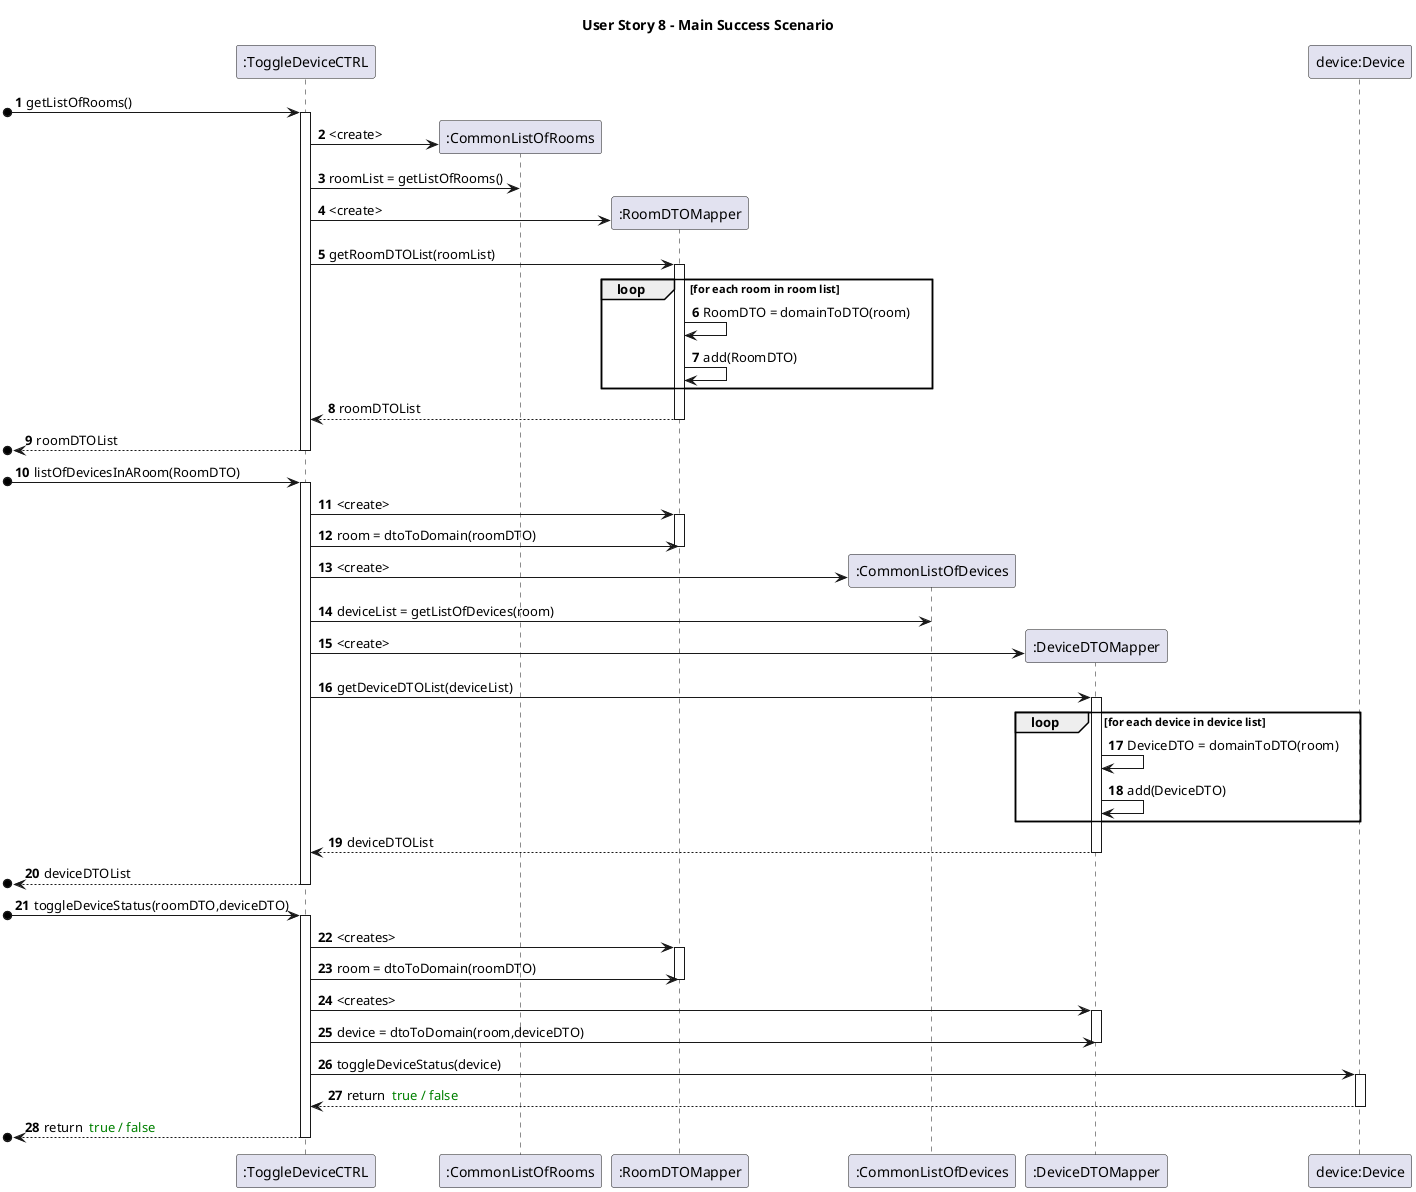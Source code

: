  @startuml
title User Story 8 - Main Success Scenario

autonumber

participant ":ToggleDeviceCTRL" as C
participant ":CommonListOfRooms" as CR
participant ":RoomDTOMapper" as RM
participant ":CommonListOfDevices" as CD
participant ":DeviceDTOMapper" as DM
participant "device:Device" as D


[o-> C : getListOfRooms()
activate C
C -> CR** : <create>
C -> CR : roomList = getListOfRooms()
C -> RM** : <create>

C -> RM : getRoomDTOList(roomList)

activate RM
loop for each room in room list

RM -> RM : RoomDTO = domainToDTO(room)
RM -> RM : add(RoomDTO)
end loop
RM --> C : roomDTOList
deactivate RM

[o<-- C : roomDTOList
deactivate C

[o->C : listOfDevicesInARoom(RoomDTO)
activate C
C -> RM : <create>
activate RM
C -> RM : room = dtoToDomain(roomDTO)
deactivate RM
C -> CD** : <create>
C -> CD : deviceList = getListOfDevices(room)
C -> DM** : <create>
C -> DM: getDeviceDTOList(deviceList)
activate DM
loop for each device in device list

DM -> DM : DeviceDTO = domainToDTO(room)
DM -> DM : add(DeviceDTO)
end loop
DM --> C : deviceDTOList
deactivate DM
[o<--C : deviceDTOList
deactivate C

deactivate C
[o-> C : toggleDeviceStatus(roomDTO,deviceDTO)
activate C
C -> RM : <creates>
activate RM
C -> RM : room = dtoToDomain(roomDTO)
deactivate RM
C -> DM : <creates>
activate DM
C -> DM : device = dtoToDomain(room,deviceDTO)
deactivate DM
C -> D : toggleDeviceStatus(device)
activate D
D --> C : return <font color="green"> true / false </font>
deactivate D
[o<-- C : return <font color="green"> true / false </font>
deactivate C
@enduml